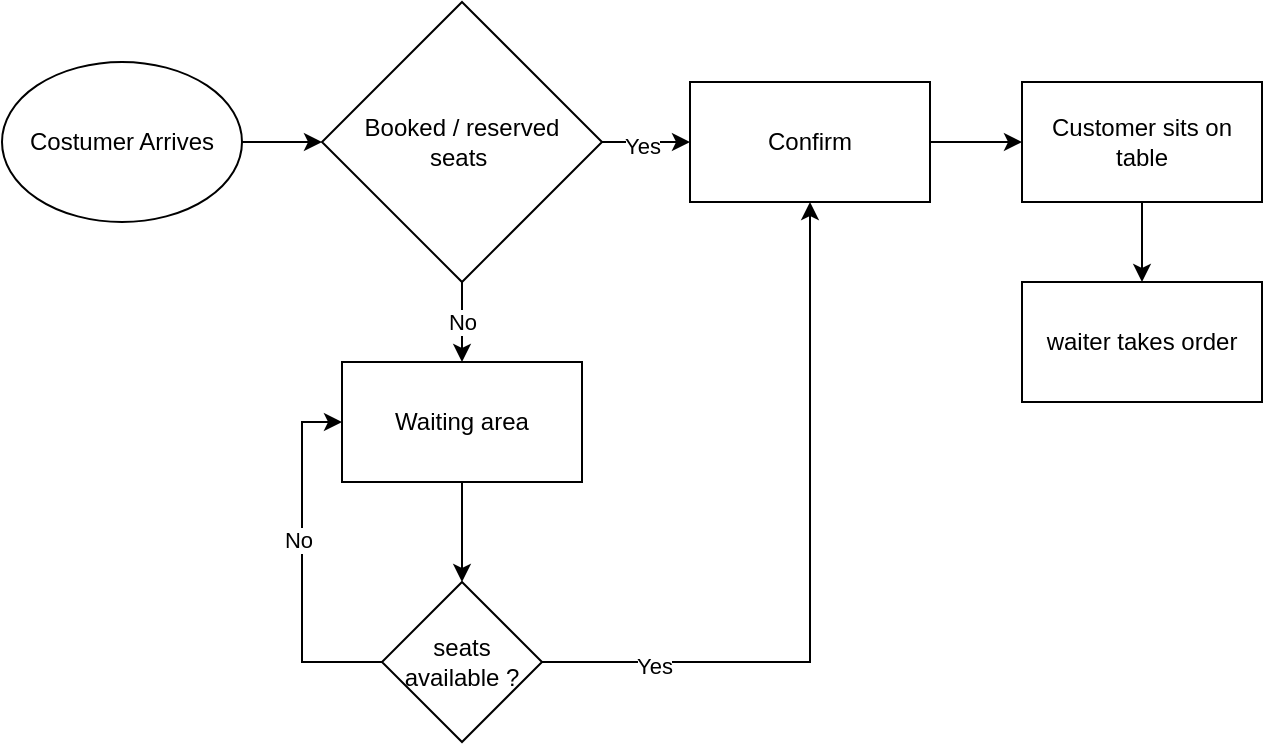 <mxfile version="20.8.5" type="github">
  <diagram id="RHVEjv9t4WRJaWUb_dz-" name="Page-1">
    <mxGraphModel dx="509" dy="552" grid="1" gridSize="10" guides="1" tooltips="1" connect="1" arrows="1" fold="1" page="1" pageScale="1" pageWidth="827" pageHeight="1169" math="0" shadow="0">
      <root>
        <mxCell id="0" />
        <mxCell id="1" parent="0" />
        <mxCell id="n700GHHDYSPQmHmPdKeP-5" value="" style="edgeStyle=orthogonalEdgeStyle;rounded=0;orthogonalLoop=1;jettySize=auto;html=1;" edge="1" parent="1" source="Rq_rKkffVSzvUR4YBY4w-1" target="n700GHHDYSPQmHmPdKeP-2">
          <mxGeometry relative="1" as="geometry" />
        </mxCell>
        <mxCell id="Rq_rKkffVSzvUR4YBY4w-1" value="Costumer Arrives" style="ellipse;whiteSpace=wrap;html=1;" parent="1" vertex="1">
          <mxGeometry x="10" y="260" width="120" height="80" as="geometry" />
        </mxCell>
        <mxCell id="n700GHHDYSPQmHmPdKeP-6" value="" style="edgeStyle=orthogonalEdgeStyle;rounded=0;orthogonalLoop=1;jettySize=auto;html=1;" edge="1" parent="1" source="n700GHHDYSPQmHmPdKeP-2" target="n700GHHDYSPQmHmPdKeP-4">
          <mxGeometry relative="1" as="geometry" />
        </mxCell>
        <mxCell id="n700GHHDYSPQmHmPdKeP-8" value="Yes" style="edgeLabel;html=1;align=center;verticalAlign=middle;resizable=0;points=[];" vertex="1" connectable="0" parent="n700GHHDYSPQmHmPdKeP-6">
          <mxGeometry x="-0.091" y="-2" relative="1" as="geometry">
            <mxPoint as="offset" />
          </mxGeometry>
        </mxCell>
        <mxCell id="n700GHHDYSPQmHmPdKeP-7" value="No" style="edgeStyle=orthogonalEdgeStyle;rounded=0;orthogonalLoop=1;jettySize=auto;html=1;" edge="1" parent="1" source="n700GHHDYSPQmHmPdKeP-2" target="n700GHHDYSPQmHmPdKeP-3">
          <mxGeometry relative="1" as="geometry" />
        </mxCell>
        <mxCell id="n700GHHDYSPQmHmPdKeP-2" value="Booked / reserved &lt;br&gt;seats&amp;nbsp;" style="rhombus;whiteSpace=wrap;html=1;" vertex="1" parent="1">
          <mxGeometry x="170" y="230" width="140" height="140" as="geometry" />
        </mxCell>
        <mxCell id="n700GHHDYSPQmHmPdKeP-10" value="" style="edgeStyle=orthogonalEdgeStyle;rounded=0;orthogonalLoop=1;jettySize=auto;html=1;" edge="1" parent="1" source="n700GHHDYSPQmHmPdKeP-3" target="n700GHHDYSPQmHmPdKeP-9">
          <mxGeometry relative="1" as="geometry" />
        </mxCell>
        <mxCell id="n700GHHDYSPQmHmPdKeP-3" value="Waiting area" style="rounded=0;whiteSpace=wrap;html=1;" vertex="1" parent="1">
          <mxGeometry x="180" y="410" width="120" height="60" as="geometry" />
        </mxCell>
        <mxCell id="n700GHHDYSPQmHmPdKeP-17" value="" style="edgeStyle=orthogonalEdgeStyle;rounded=0;orthogonalLoop=1;jettySize=auto;html=1;" edge="1" parent="1" source="n700GHHDYSPQmHmPdKeP-4" target="n700GHHDYSPQmHmPdKeP-16">
          <mxGeometry relative="1" as="geometry" />
        </mxCell>
        <mxCell id="n700GHHDYSPQmHmPdKeP-4" value="Confirm" style="rounded=0;whiteSpace=wrap;html=1;" vertex="1" parent="1">
          <mxGeometry x="354" y="270" width="120" height="60" as="geometry" />
        </mxCell>
        <mxCell id="n700GHHDYSPQmHmPdKeP-12" style="edgeStyle=orthogonalEdgeStyle;rounded=0;orthogonalLoop=1;jettySize=auto;html=1;exitX=1;exitY=0.5;exitDx=0;exitDy=0;entryX=0.5;entryY=1;entryDx=0;entryDy=0;" edge="1" parent="1" source="n700GHHDYSPQmHmPdKeP-9" target="n700GHHDYSPQmHmPdKeP-4">
          <mxGeometry relative="1" as="geometry">
            <mxPoint x="400" y="560" as="targetPoint" />
          </mxGeometry>
        </mxCell>
        <mxCell id="n700GHHDYSPQmHmPdKeP-13" value="Yes" style="edgeLabel;html=1;align=center;verticalAlign=middle;resizable=0;points=[];" vertex="1" connectable="0" parent="n700GHHDYSPQmHmPdKeP-12">
          <mxGeometry x="-0.692" y="-2" relative="1" as="geometry">
            <mxPoint as="offset" />
          </mxGeometry>
        </mxCell>
        <mxCell id="n700GHHDYSPQmHmPdKeP-14" style="edgeStyle=orthogonalEdgeStyle;rounded=0;orthogonalLoop=1;jettySize=auto;html=1;exitX=0;exitY=0.5;exitDx=0;exitDy=0;entryX=0;entryY=0.5;entryDx=0;entryDy=0;" edge="1" parent="1" source="n700GHHDYSPQmHmPdKeP-9" target="n700GHHDYSPQmHmPdKeP-3">
          <mxGeometry relative="1" as="geometry">
            <mxPoint x="120" y="440" as="targetPoint" />
          </mxGeometry>
        </mxCell>
        <mxCell id="n700GHHDYSPQmHmPdKeP-15" value="No" style="edgeLabel;html=1;align=center;verticalAlign=middle;resizable=0;points=[];" vertex="1" connectable="0" parent="n700GHHDYSPQmHmPdKeP-14">
          <mxGeometry x="0.122" y="2" relative="1" as="geometry">
            <mxPoint as="offset" />
          </mxGeometry>
        </mxCell>
        <mxCell id="n700GHHDYSPQmHmPdKeP-9" value="seats available ?" style="rhombus;whiteSpace=wrap;html=1;" vertex="1" parent="1">
          <mxGeometry x="200" y="520" width="80" height="80" as="geometry" />
        </mxCell>
        <mxCell id="n700GHHDYSPQmHmPdKeP-19" value="" style="edgeStyle=orthogonalEdgeStyle;rounded=0;orthogonalLoop=1;jettySize=auto;html=1;" edge="1" parent="1" source="n700GHHDYSPQmHmPdKeP-16" target="n700GHHDYSPQmHmPdKeP-18">
          <mxGeometry relative="1" as="geometry" />
        </mxCell>
        <mxCell id="n700GHHDYSPQmHmPdKeP-16" value="Customer sits on table" style="rounded=0;whiteSpace=wrap;html=1;" vertex="1" parent="1">
          <mxGeometry x="520" y="270" width="120" height="60" as="geometry" />
        </mxCell>
        <mxCell id="n700GHHDYSPQmHmPdKeP-18" value="waiter takes order" style="rounded=0;whiteSpace=wrap;html=1;" vertex="1" parent="1">
          <mxGeometry x="520" y="370" width="120" height="60" as="geometry" />
        </mxCell>
      </root>
    </mxGraphModel>
  </diagram>
</mxfile>
